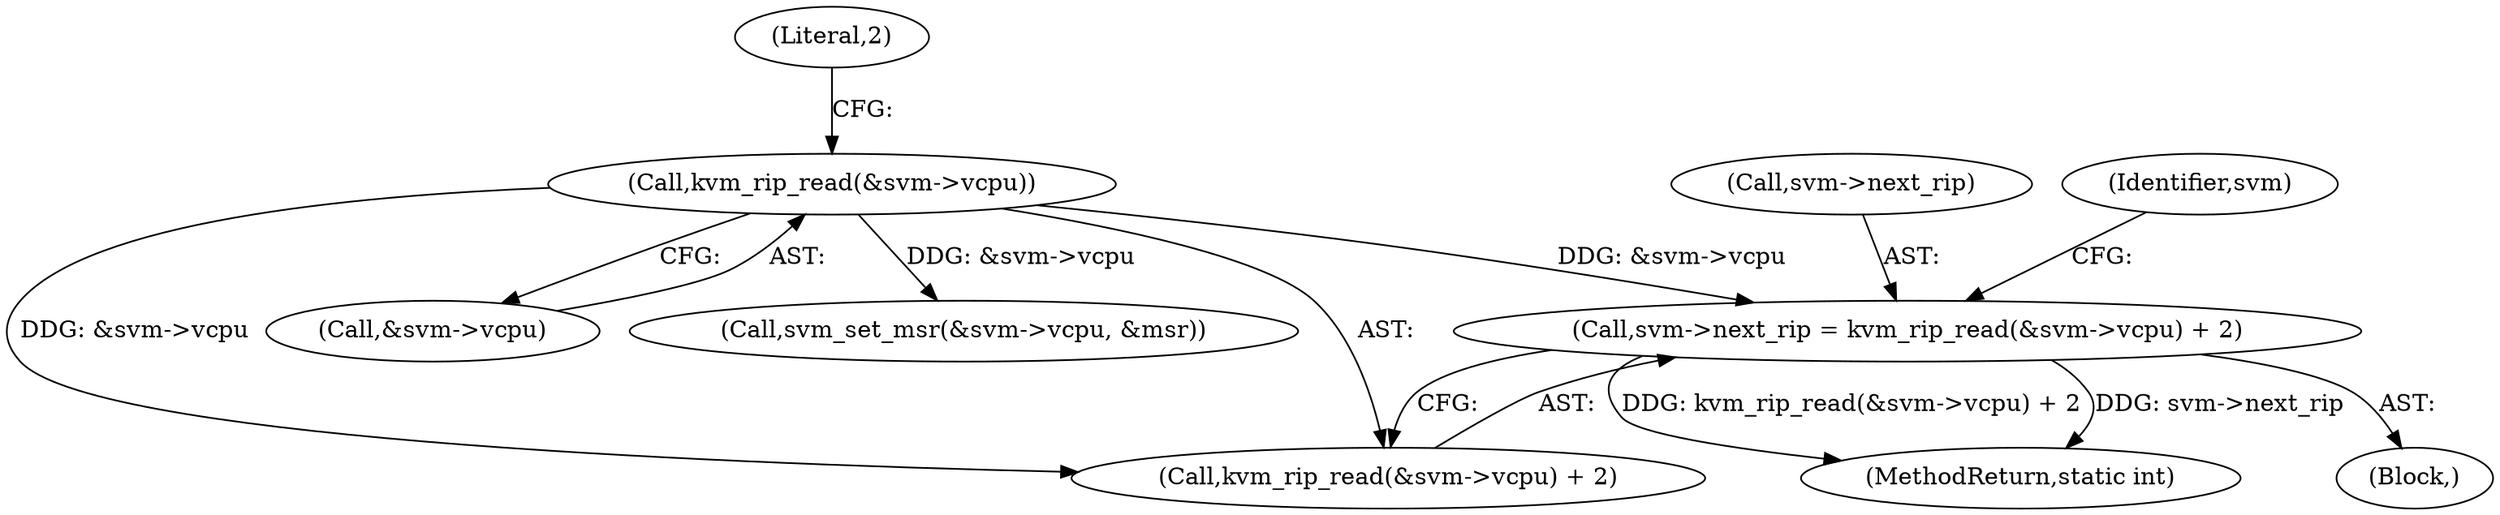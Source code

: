 digraph "0_linux_854e8bb1aa06c578c2c9145fa6bfe3680ef63b23@API" {
"1000163" [label="(Call,svm->next_rip = kvm_rip_read(&svm->vcpu) + 2)"];
"1000168" [label="(Call,kvm_rip_read(&svm->vcpu))"];
"1000167" [label="(Call,kvm_rip_read(&svm->vcpu) + 2)"];
"1000168" [label="(Call,kvm_rip_read(&svm->vcpu))"];
"1000173" [label="(Literal,2)"];
"1000169" [label="(Call,&svm->vcpu)"];
"1000164" [label="(Call,svm->next_rip)"];
"1000102" [label="(Block,)"];
"1000178" [label="(Identifier,svm)"];
"1000175" [label="(Call,svm_set_msr(&svm->vcpu, &msr))"];
"1000204" [label="(MethodReturn,static int)"];
"1000163" [label="(Call,svm->next_rip = kvm_rip_read(&svm->vcpu) + 2)"];
"1000163" -> "1000102"  [label="AST: "];
"1000163" -> "1000167"  [label="CFG: "];
"1000164" -> "1000163"  [label="AST: "];
"1000167" -> "1000163"  [label="AST: "];
"1000178" -> "1000163"  [label="CFG: "];
"1000163" -> "1000204"  [label="DDG: svm->next_rip"];
"1000163" -> "1000204"  [label="DDG: kvm_rip_read(&svm->vcpu) + 2"];
"1000168" -> "1000163"  [label="DDG: &svm->vcpu"];
"1000168" -> "1000167"  [label="AST: "];
"1000168" -> "1000169"  [label="CFG: "];
"1000169" -> "1000168"  [label="AST: "];
"1000173" -> "1000168"  [label="CFG: "];
"1000168" -> "1000167"  [label="DDG: &svm->vcpu"];
"1000168" -> "1000175"  [label="DDG: &svm->vcpu"];
}
